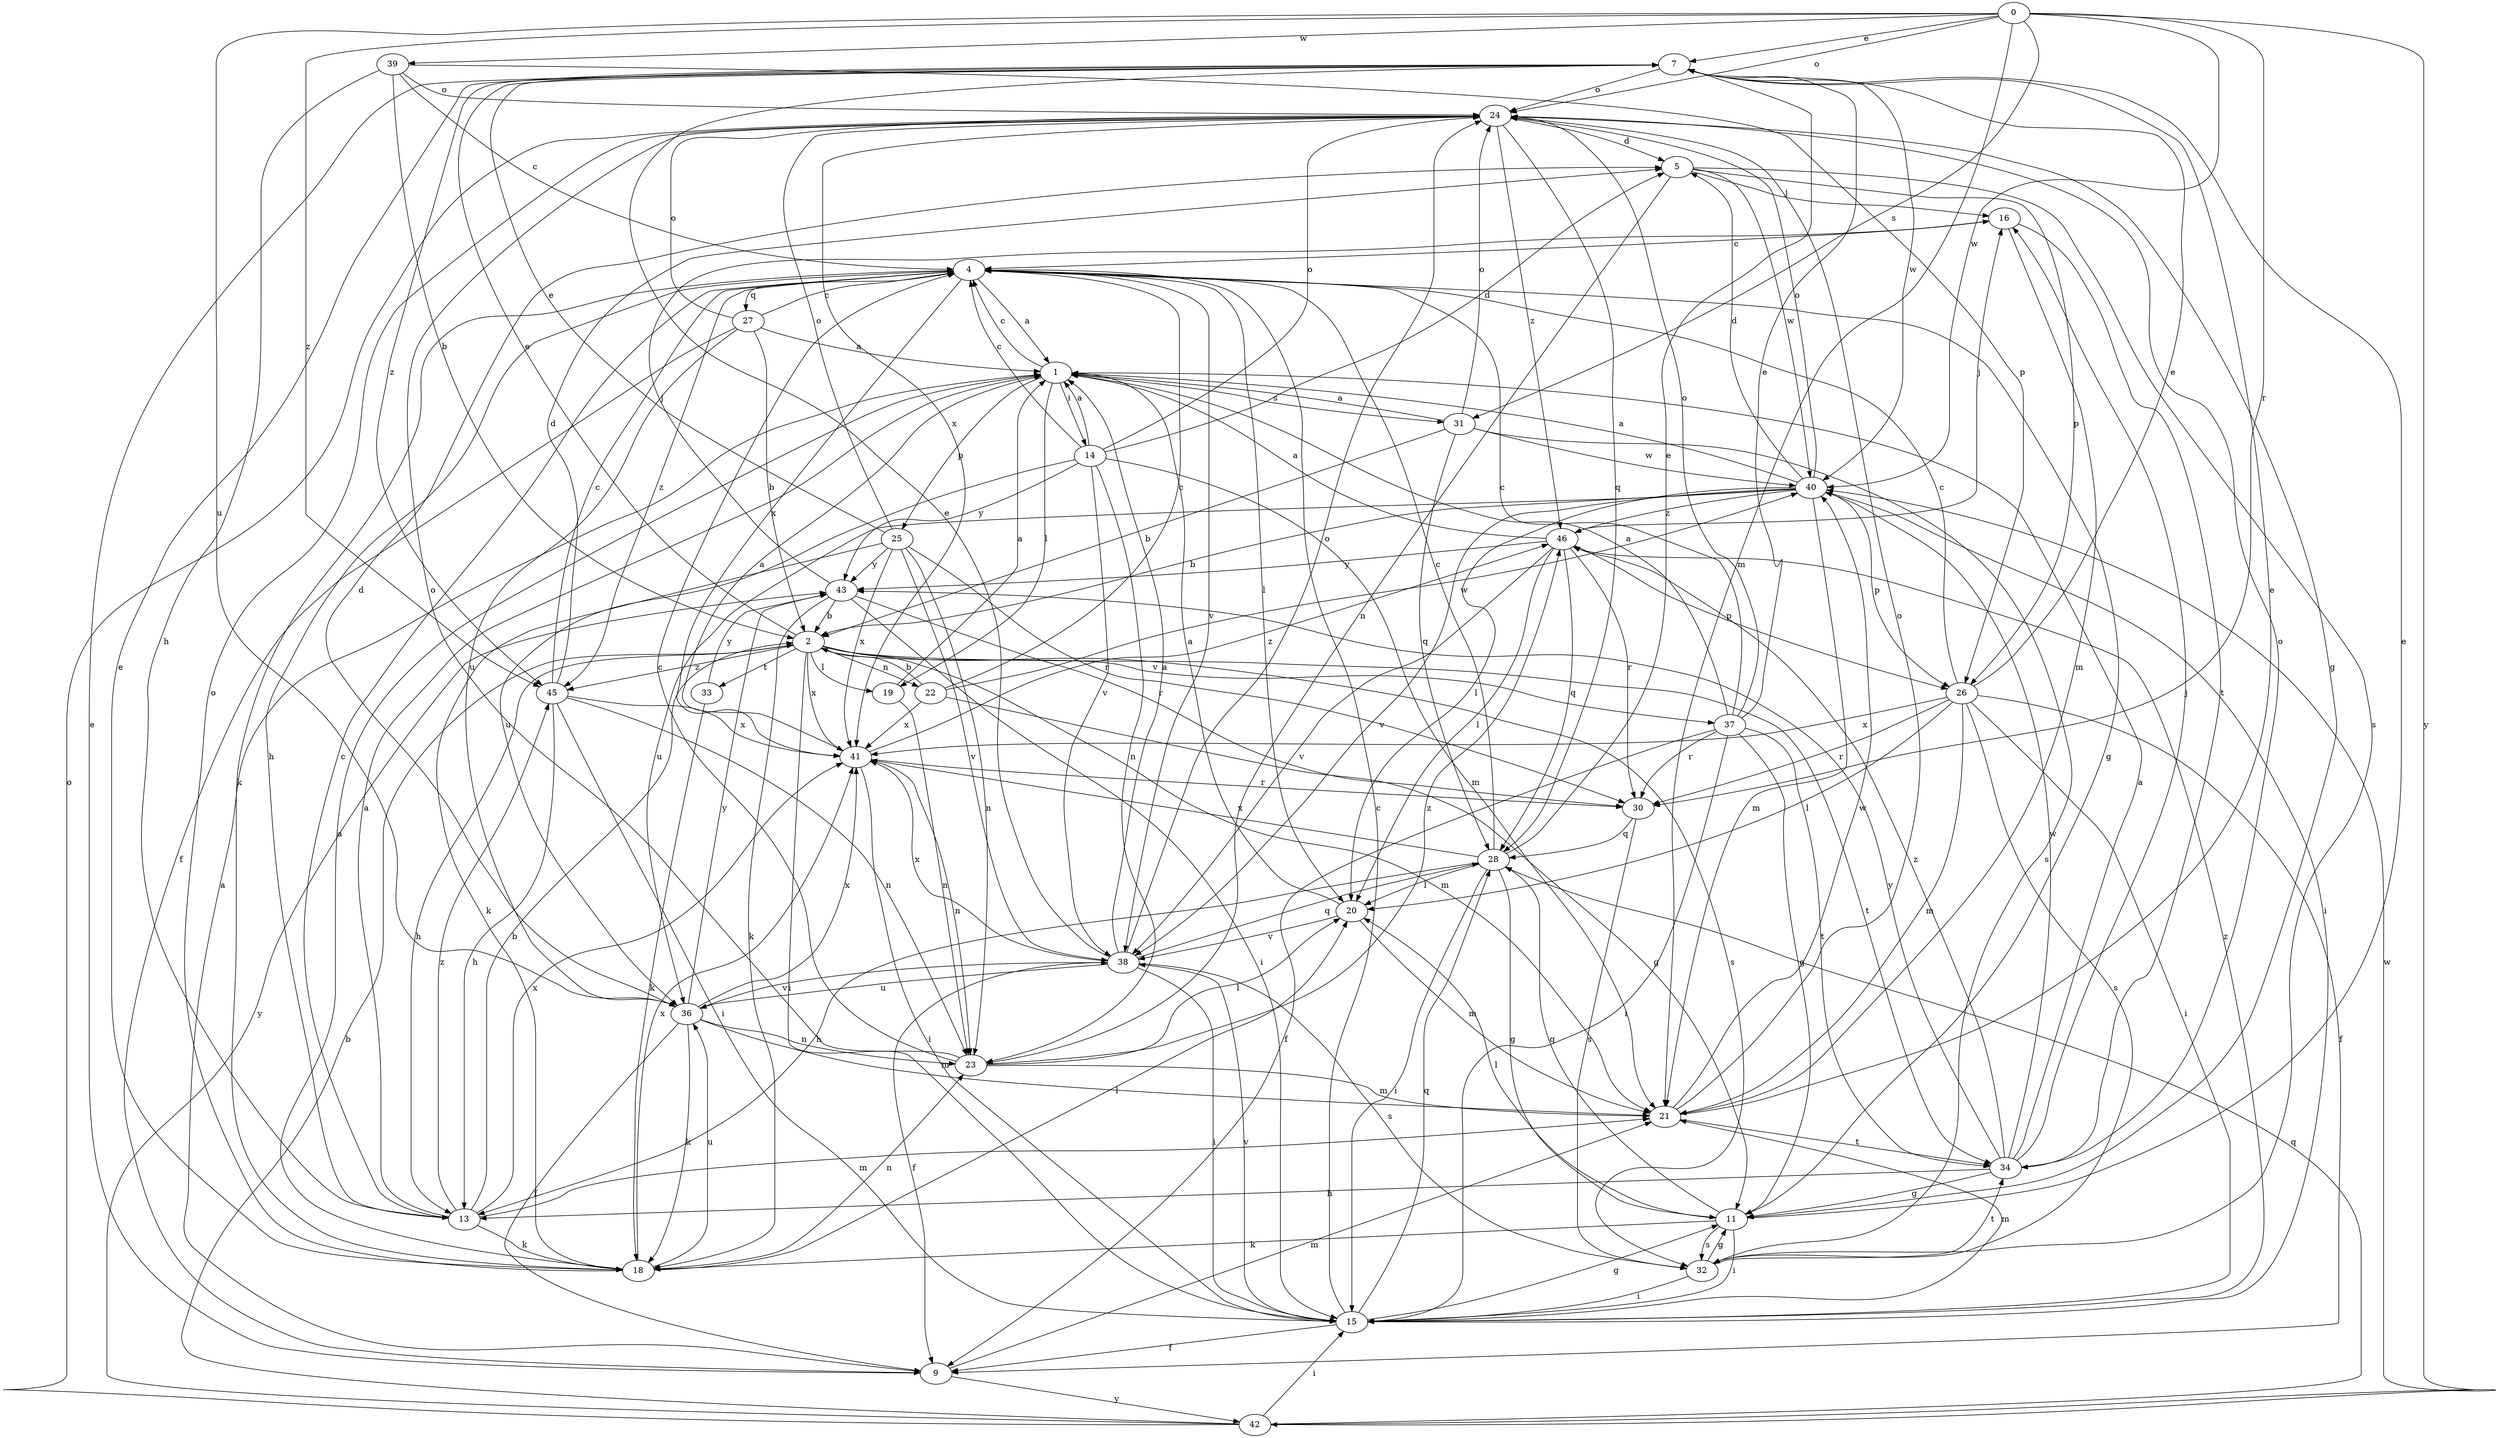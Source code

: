 strict digraph  {
0;
1;
2;
4;
5;
7;
9;
11;
13;
14;
15;
16;
18;
19;
20;
21;
22;
23;
24;
25;
26;
27;
28;
30;
31;
32;
33;
34;
36;
37;
38;
39;
40;
41;
42;
43;
45;
46;
0 -> 7  [label=e];
0 -> 21  [label=m];
0 -> 24  [label=o];
0 -> 30  [label=r];
0 -> 31  [label=s];
0 -> 36  [label=u];
0 -> 39  [label=w];
0 -> 40  [label=w];
0 -> 42  [label=y];
0 -> 45  [label=z];
1 -> 4  [label=c];
1 -> 14  [label=i];
1 -> 19  [label=l];
1 -> 25  [label=p];
1 -> 31  [label=s];
2 -> 7  [label=e];
2 -> 13  [label=h];
2 -> 15  [label=i];
2 -> 19  [label=l];
2 -> 21  [label=m];
2 -> 22  [label=n];
2 -> 32  [label=s];
2 -> 33  [label=t];
2 -> 34  [label=t];
2 -> 37  [label=v];
2 -> 41  [label=x];
2 -> 45  [label=z];
4 -> 1  [label=a];
4 -> 11  [label=g];
4 -> 13  [label=h];
4 -> 18  [label=k];
4 -> 20  [label=l];
4 -> 27  [label=q];
4 -> 38  [label=v];
4 -> 41  [label=x];
4 -> 45  [label=z];
5 -> 16  [label=j];
5 -> 23  [label=n];
5 -> 26  [label=p];
5 -> 32  [label=s];
5 -> 40  [label=w];
7 -> 24  [label=o];
7 -> 40  [label=w];
7 -> 45  [label=z];
9 -> 1  [label=a];
9 -> 7  [label=e];
9 -> 21  [label=m];
9 -> 42  [label=y];
11 -> 7  [label=e];
11 -> 15  [label=i];
11 -> 18  [label=k];
11 -> 20  [label=l];
11 -> 28  [label=q];
11 -> 32  [label=s];
13 -> 1  [label=a];
13 -> 2  [label=b];
13 -> 4  [label=c];
13 -> 18  [label=k];
13 -> 21  [label=m];
13 -> 41  [label=x];
13 -> 45  [label=z];
14 -> 1  [label=a];
14 -> 4  [label=c];
14 -> 5  [label=d];
14 -> 21  [label=m];
14 -> 23  [label=n];
14 -> 24  [label=o];
14 -> 36  [label=u];
14 -> 38  [label=v];
14 -> 43  [label=y];
15 -> 4  [label=c];
15 -> 9  [label=f];
15 -> 11  [label=g];
15 -> 21  [label=m];
15 -> 28  [label=q];
15 -> 38  [label=v];
15 -> 46  [label=z];
16 -> 4  [label=c];
16 -> 21  [label=m];
16 -> 34  [label=t];
18 -> 1  [label=a];
18 -> 7  [label=e];
18 -> 20  [label=l];
18 -> 23  [label=n];
18 -> 24  [label=o];
18 -> 36  [label=u];
18 -> 41  [label=x];
19 -> 1  [label=a];
19 -> 23  [label=n];
20 -> 1  [label=a];
20 -> 21  [label=m];
20 -> 38  [label=v];
21 -> 7  [label=e];
21 -> 24  [label=o];
21 -> 34  [label=t];
21 -> 40  [label=w];
22 -> 2  [label=b];
22 -> 4  [label=c];
22 -> 11  [label=g];
22 -> 40  [label=w];
22 -> 41  [label=x];
23 -> 4  [label=c];
23 -> 20  [label=l];
23 -> 21  [label=m];
23 -> 24  [label=o];
23 -> 46  [label=z];
24 -> 5  [label=d];
24 -> 11  [label=g];
24 -> 28  [label=q];
24 -> 41  [label=x];
24 -> 46  [label=z];
25 -> 7  [label=e];
25 -> 18  [label=k];
25 -> 23  [label=n];
25 -> 24  [label=o];
25 -> 30  [label=r];
25 -> 38  [label=v];
25 -> 41  [label=x];
25 -> 43  [label=y];
26 -> 4  [label=c];
26 -> 7  [label=e];
26 -> 9  [label=f];
26 -> 15  [label=i];
26 -> 20  [label=l];
26 -> 21  [label=m];
26 -> 30  [label=r];
26 -> 32  [label=s];
26 -> 41  [label=x];
27 -> 1  [label=a];
27 -> 2  [label=b];
27 -> 4  [label=c];
27 -> 9  [label=f];
27 -> 24  [label=o];
27 -> 36  [label=u];
28 -> 4  [label=c];
28 -> 7  [label=e];
28 -> 11  [label=g];
28 -> 13  [label=h];
28 -> 15  [label=i];
28 -> 20  [label=l];
28 -> 41  [label=x];
30 -> 28  [label=q];
30 -> 32  [label=s];
31 -> 1  [label=a];
31 -> 2  [label=b];
31 -> 24  [label=o];
31 -> 28  [label=q];
31 -> 32  [label=s];
31 -> 40  [label=w];
32 -> 11  [label=g];
32 -> 15  [label=i];
32 -> 34  [label=t];
33 -> 18  [label=k];
33 -> 43  [label=y];
34 -> 1  [label=a];
34 -> 11  [label=g];
34 -> 13  [label=h];
34 -> 16  [label=j];
34 -> 24  [label=o];
34 -> 40  [label=w];
34 -> 43  [label=y];
34 -> 46  [label=z];
36 -> 5  [label=d];
36 -> 9  [label=f];
36 -> 18  [label=k];
36 -> 21  [label=m];
36 -> 23  [label=n];
36 -> 38  [label=v];
36 -> 41  [label=x];
36 -> 43  [label=y];
37 -> 1  [label=a];
37 -> 4  [label=c];
37 -> 7  [label=e];
37 -> 9  [label=f];
37 -> 11  [label=g];
37 -> 15  [label=i];
37 -> 24  [label=o];
37 -> 30  [label=r];
37 -> 34  [label=t];
38 -> 1  [label=a];
38 -> 7  [label=e];
38 -> 9  [label=f];
38 -> 15  [label=i];
38 -> 24  [label=o];
38 -> 28  [label=q];
38 -> 32  [label=s];
38 -> 36  [label=u];
38 -> 41  [label=x];
39 -> 2  [label=b];
39 -> 4  [label=c];
39 -> 13  [label=h];
39 -> 24  [label=o];
39 -> 26  [label=p];
40 -> 1  [label=a];
40 -> 2  [label=b];
40 -> 5  [label=d];
40 -> 15  [label=i];
40 -> 20  [label=l];
40 -> 21  [label=m];
40 -> 24  [label=o];
40 -> 26  [label=p];
40 -> 36  [label=u];
40 -> 38  [label=v];
40 -> 46  [label=z];
41 -> 1  [label=a];
41 -> 15  [label=i];
41 -> 23  [label=n];
41 -> 30  [label=r];
41 -> 46  [label=z];
42 -> 2  [label=b];
42 -> 15  [label=i];
42 -> 24  [label=o];
42 -> 28  [label=q];
42 -> 40  [label=w];
42 -> 43  [label=y];
43 -> 2  [label=b];
43 -> 15  [label=i];
43 -> 16  [label=j];
43 -> 18  [label=k];
43 -> 30  [label=r];
45 -> 4  [label=c];
45 -> 5  [label=d];
45 -> 13  [label=h];
45 -> 15  [label=i];
45 -> 23  [label=n];
45 -> 41  [label=x];
46 -> 1  [label=a];
46 -> 16  [label=j];
46 -> 20  [label=l];
46 -> 26  [label=p];
46 -> 28  [label=q];
46 -> 30  [label=r];
46 -> 38  [label=v];
46 -> 43  [label=y];
}
